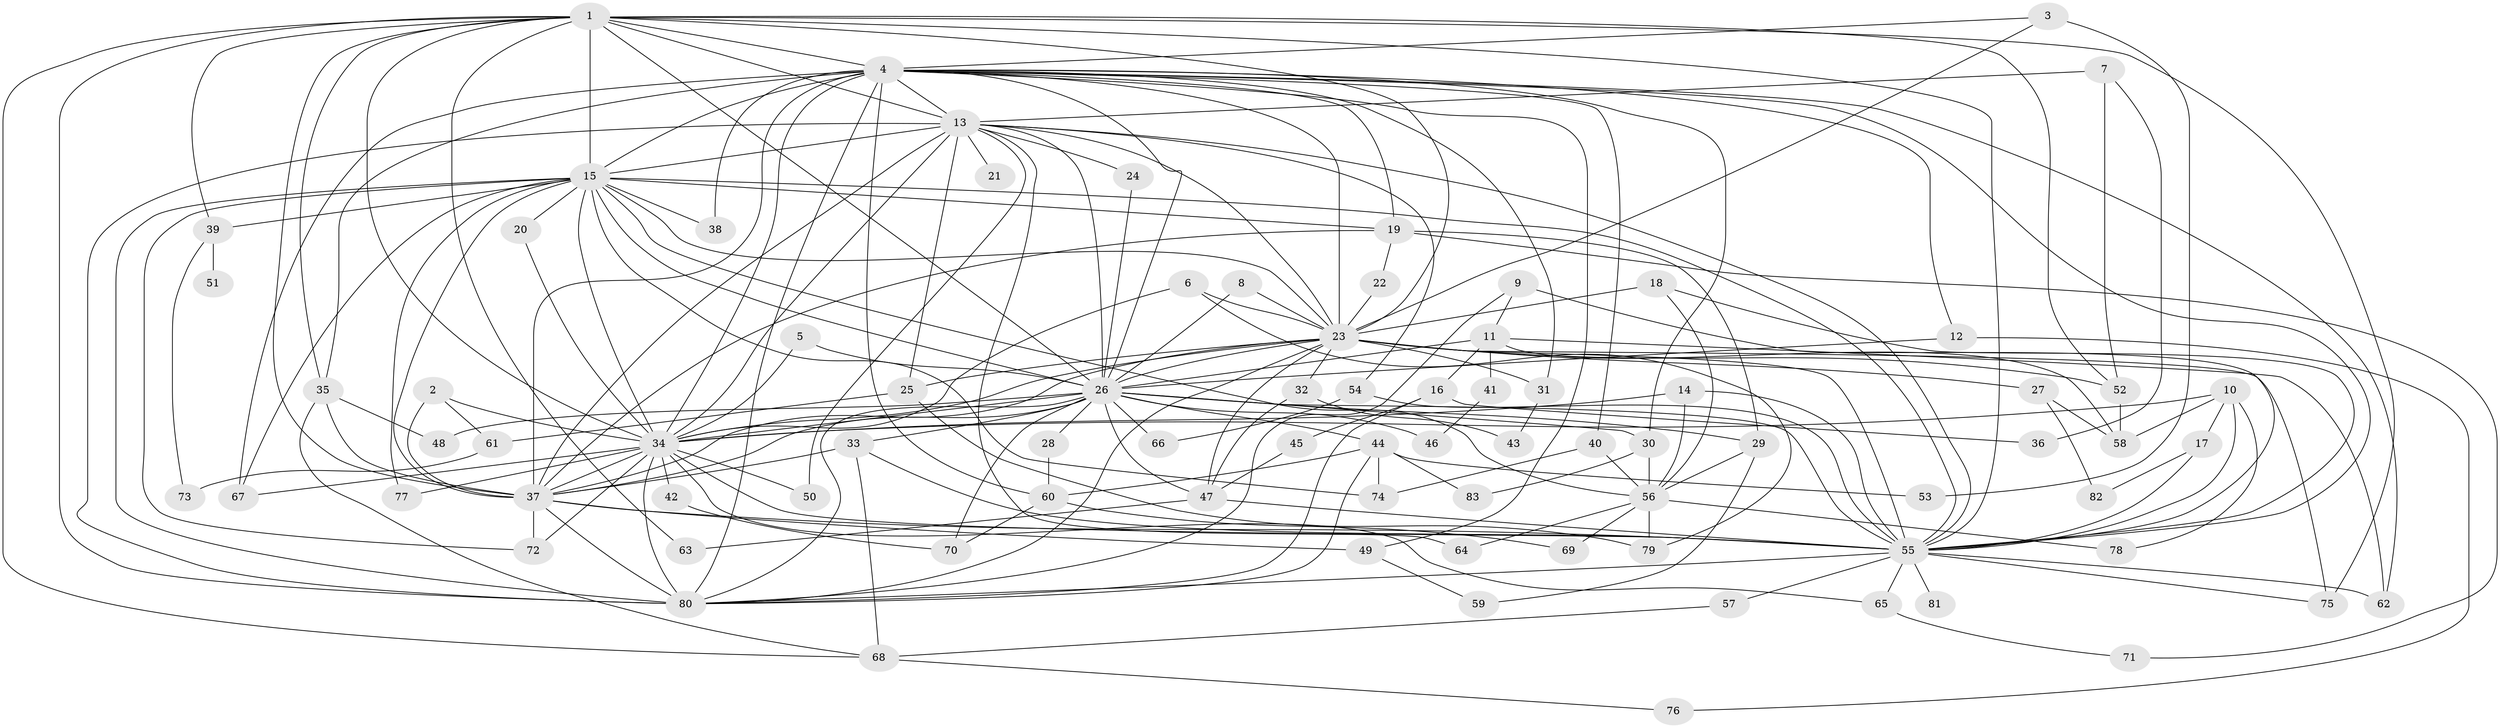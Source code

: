 // original degree distribution, {21: 0.00847457627118644, 25: 0.01694915254237288, 18: 0.00847457627118644, 20: 0.00847457627118644, 14: 0.00847457627118644, 19: 0.00847457627118644, 29: 0.00847457627118644, 24: 0.00847457627118644, 22: 0.00847457627118644, 6: 0.0423728813559322, 3: 0.22033898305084745, 4: 0.11016949152542373, 2: 0.5084745762711864, 5: 0.025423728813559324, 10: 0.00847457627118644}
// Generated by graph-tools (version 1.1) at 2025/36/03/04/25 23:36:33]
// undirected, 83 vertices, 202 edges
graph export_dot {
  node [color=gray90,style=filled];
  1;
  2;
  3;
  4;
  5;
  6;
  7;
  8;
  9;
  10;
  11;
  12;
  13;
  14;
  15;
  16;
  17;
  18;
  19;
  20;
  21;
  22;
  23;
  24;
  25;
  26;
  27;
  28;
  29;
  30;
  31;
  32;
  33;
  34;
  35;
  36;
  37;
  38;
  39;
  40;
  41;
  42;
  43;
  44;
  45;
  46;
  47;
  48;
  49;
  50;
  51;
  52;
  53;
  54;
  55;
  56;
  57;
  58;
  59;
  60;
  61;
  62;
  63;
  64;
  65;
  66;
  67;
  68;
  69;
  70;
  71;
  72;
  73;
  74;
  75;
  76;
  77;
  78;
  79;
  80;
  81;
  82;
  83;
  1 -- 4 [weight=1.0];
  1 -- 13 [weight=1.0];
  1 -- 15 [weight=1.0];
  1 -- 23 [weight=1.0];
  1 -- 26 [weight=2.0];
  1 -- 34 [weight=2.0];
  1 -- 35 [weight=1.0];
  1 -- 37 [weight=1.0];
  1 -- 39 [weight=1.0];
  1 -- 52 [weight=1.0];
  1 -- 55 [weight=1.0];
  1 -- 63 [weight=1.0];
  1 -- 68 [weight=1.0];
  1 -- 75 [weight=1.0];
  1 -- 80 [weight=1.0];
  2 -- 34 [weight=1.0];
  2 -- 37 [weight=1.0];
  2 -- 61 [weight=1.0];
  3 -- 4 [weight=1.0];
  3 -- 23 [weight=1.0];
  3 -- 53 [weight=1.0];
  4 -- 12 [weight=1.0];
  4 -- 13 [weight=1.0];
  4 -- 15 [weight=1.0];
  4 -- 19 [weight=1.0];
  4 -- 23 [weight=1.0];
  4 -- 26 [weight=1.0];
  4 -- 30 [weight=1.0];
  4 -- 31 [weight=1.0];
  4 -- 34 [weight=1.0];
  4 -- 35 [weight=1.0];
  4 -- 37 [weight=3.0];
  4 -- 38 [weight=1.0];
  4 -- 40 [weight=1.0];
  4 -- 49 [weight=1.0];
  4 -- 55 [weight=1.0];
  4 -- 60 [weight=2.0];
  4 -- 62 [weight=1.0];
  4 -- 67 [weight=1.0];
  4 -- 80 [weight=1.0];
  5 -- 26 [weight=1.0];
  5 -- 34 [weight=1.0];
  6 -- 23 [weight=1.0];
  6 -- 34 [weight=1.0];
  6 -- 79 [weight=1.0];
  7 -- 13 [weight=1.0];
  7 -- 36 [weight=1.0];
  7 -- 52 [weight=1.0];
  8 -- 23 [weight=1.0];
  8 -- 26 [weight=1.0];
  9 -- 11 [weight=1.0];
  9 -- 55 [weight=1.0];
  9 -- 80 [weight=1.0];
  10 -- 17 [weight=1.0];
  10 -- 34 [weight=1.0];
  10 -- 55 [weight=1.0];
  10 -- 58 [weight=1.0];
  10 -- 78 [weight=1.0];
  11 -- 16 [weight=1.0];
  11 -- 26 [weight=1.0];
  11 -- 41 [weight=1.0];
  11 -- 58 [weight=1.0];
  11 -- 62 [weight=1.0];
  12 -- 26 [weight=1.0];
  12 -- 76 [weight=1.0];
  13 -- 15 [weight=1.0];
  13 -- 21 [weight=1.0];
  13 -- 23 [weight=1.0];
  13 -- 24 [weight=1.0];
  13 -- 25 [weight=1.0];
  13 -- 26 [weight=1.0];
  13 -- 34 [weight=1.0];
  13 -- 37 [weight=1.0];
  13 -- 50 [weight=1.0];
  13 -- 54 [weight=1.0];
  13 -- 55 [weight=1.0];
  13 -- 64 [weight=1.0];
  13 -- 80 [weight=3.0];
  14 -- 34 [weight=1.0];
  14 -- 55 [weight=1.0];
  14 -- 56 [weight=1.0];
  15 -- 19 [weight=1.0];
  15 -- 20 [weight=1.0];
  15 -- 23 [weight=1.0];
  15 -- 26 [weight=1.0];
  15 -- 34 [weight=1.0];
  15 -- 37 [weight=2.0];
  15 -- 38 [weight=1.0];
  15 -- 39 [weight=1.0];
  15 -- 55 [weight=2.0];
  15 -- 56 [weight=1.0];
  15 -- 67 [weight=1.0];
  15 -- 72 [weight=1.0];
  15 -- 74 [weight=1.0];
  15 -- 77 [weight=1.0];
  15 -- 80 [weight=1.0];
  16 -- 36 [weight=1.0];
  16 -- 45 [weight=1.0];
  16 -- 80 [weight=1.0];
  17 -- 55 [weight=1.0];
  17 -- 82 [weight=1.0];
  18 -- 23 [weight=1.0];
  18 -- 55 [weight=1.0];
  18 -- 56 [weight=1.0];
  19 -- 22 [weight=1.0];
  19 -- 29 [weight=1.0];
  19 -- 37 [weight=1.0];
  19 -- 71 [weight=1.0];
  20 -- 34 [weight=1.0];
  22 -- 23 [weight=1.0];
  23 -- 25 [weight=1.0];
  23 -- 26 [weight=1.0];
  23 -- 27 [weight=1.0];
  23 -- 31 [weight=1.0];
  23 -- 32 [weight=1.0];
  23 -- 34 [weight=2.0];
  23 -- 37 [weight=1.0];
  23 -- 47 [weight=1.0];
  23 -- 52 [weight=1.0];
  23 -- 55 [weight=1.0];
  23 -- 75 [weight=1.0];
  23 -- 80 [weight=1.0];
  24 -- 26 [weight=1.0];
  25 -- 61 [weight=1.0];
  25 -- 79 [weight=1.0];
  26 -- 28 [weight=1.0];
  26 -- 29 [weight=1.0];
  26 -- 30 [weight=1.0];
  26 -- 33 [weight=1.0];
  26 -- 34 [weight=1.0];
  26 -- 37 [weight=1.0];
  26 -- 44 [weight=1.0];
  26 -- 46 [weight=2.0];
  26 -- 47 [weight=1.0];
  26 -- 48 [weight=1.0];
  26 -- 55 [weight=1.0];
  26 -- 66 [weight=1.0];
  26 -- 70 [weight=2.0];
  26 -- 80 [weight=1.0];
  27 -- 58 [weight=1.0];
  27 -- 82 [weight=1.0];
  28 -- 60 [weight=1.0];
  29 -- 56 [weight=1.0];
  29 -- 59 [weight=1.0];
  30 -- 56 [weight=1.0];
  30 -- 83 [weight=1.0];
  31 -- 43 [weight=1.0];
  32 -- 43 [weight=1.0];
  32 -- 47 [weight=1.0];
  33 -- 37 [weight=1.0];
  33 -- 55 [weight=1.0];
  33 -- 68 [weight=1.0];
  34 -- 37 [weight=1.0];
  34 -- 42 [weight=1.0];
  34 -- 50 [weight=1.0];
  34 -- 55 [weight=1.0];
  34 -- 65 [weight=1.0];
  34 -- 67 [weight=1.0];
  34 -- 72 [weight=1.0];
  34 -- 77 [weight=1.0];
  34 -- 80 [weight=1.0];
  35 -- 37 [weight=1.0];
  35 -- 48 [weight=1.0];
  35 -- 68 [weight=1.0];
  37 -- 49 [weight=2.0];
  37 -- 55 [weight=1.0];
  37 -- 72 [weight=1.0];
  37 -- 80 [weight=1.0];
  39 -- 51 [weight=2.0];
  39 -- 73 [weight=1.0];
  40 -- 56 [weight=1.0];
  40 -- 74 [weight=1.0];
  41 -- 46 [weight=1.0];
  42 -- 70 [weight=1.0];
  44 -- 53 [weight=1.0];
  44 -- 60 [weight=1.0];
  44 -- 74 [weight=1.0];
  44 -- 80 [weight=1.0];
  44 -- 83 [weight=1.0];
  45 -- 47 [weight=1.0];
  47 -- 55 [weight=1.0];
  47 -- 63 [weight=1.0];
  49 -- 59 [weight=1.0];
  52 -- 58 [weight=1.0];
  54 -- 55 [weight=2.0];
  54 -- 66 [weight=1.0];
  55 -- 57 [weight=1.0];
  55 -- 62 [weight=1.0];
  55 -- 65 [weight=1.0];
  55 -- 75 [weight=1.0];
  55 -- 80 [weight=1.0];
  55 -- 81 [weight=1.0];
  56 -- 64 [weight=1.0];
  56 -- 69 [weight=1.0];
  56 -- 78 [weight=1.0];
  56 -- 79 [weight=1.0];
  57 -- 68 [weight=1.0];
  60 -- 69 [weight=1.0];
  60 -- 70 [weight=1.0];
  61 -- 73 [weight=1.0];
  65 -- 71 [weight=1.0];
  68 -- 76 [weight=1.0];
}
